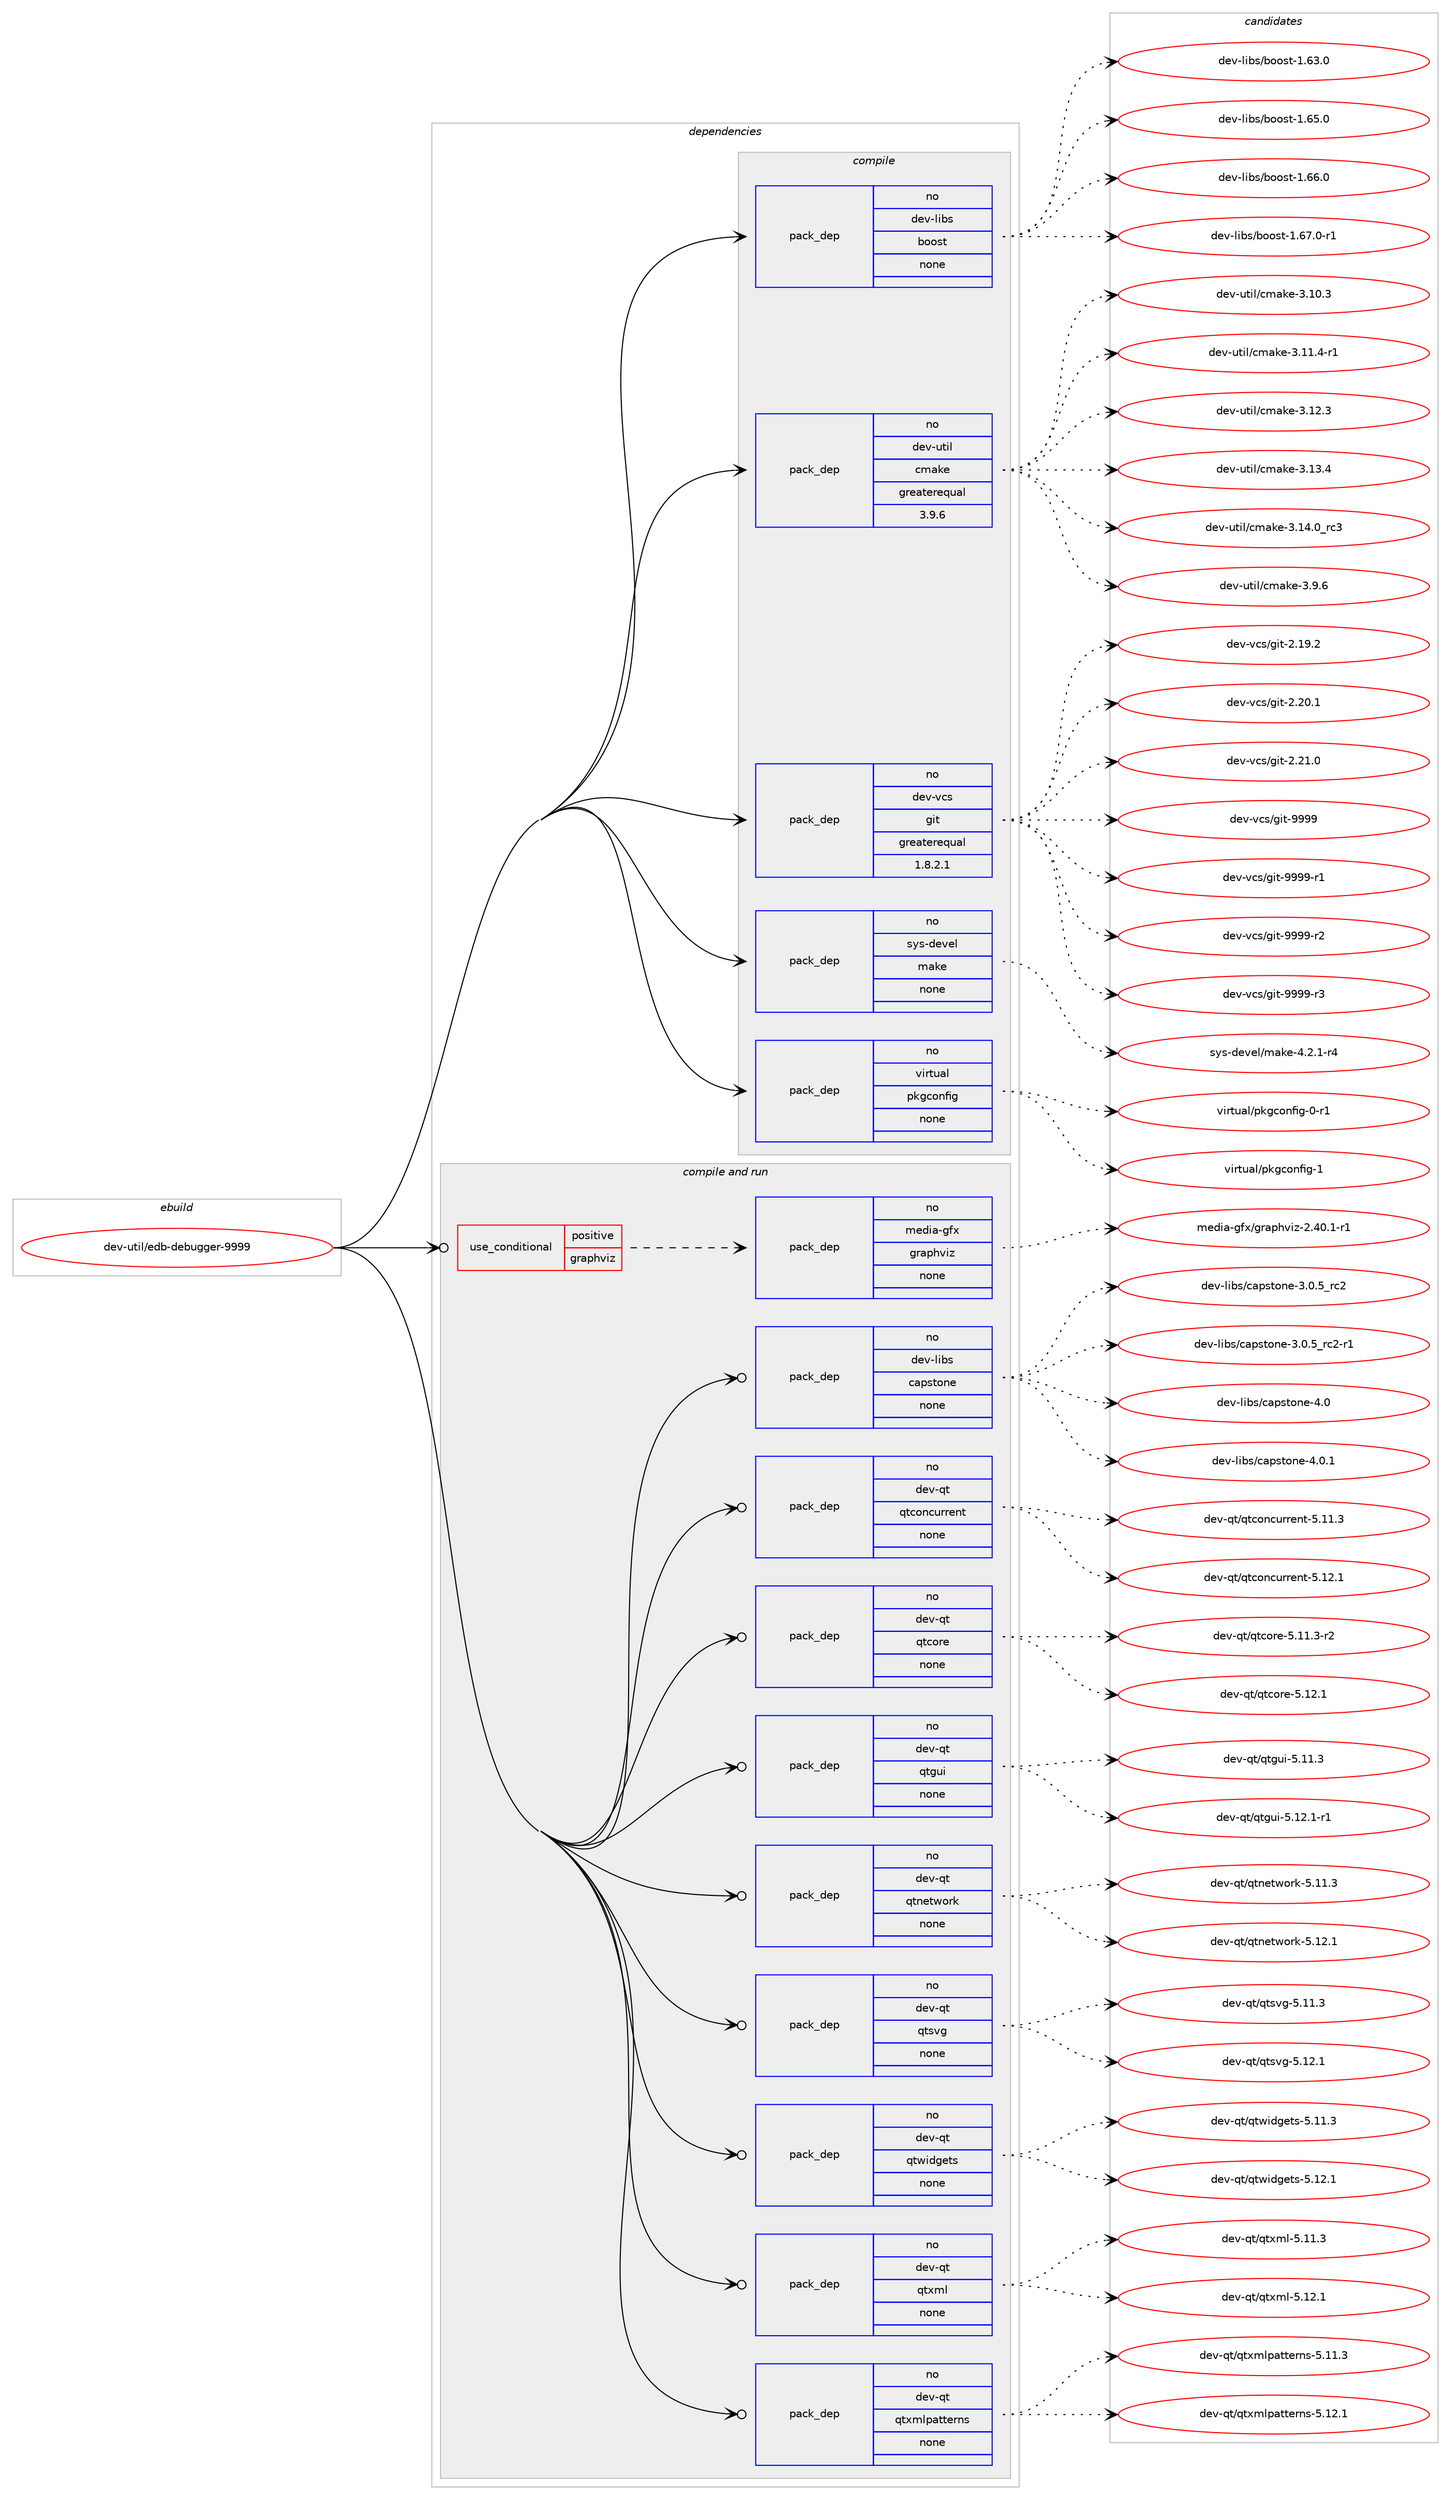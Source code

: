digraph prolog {

# *************
# Graph options
# *************

newrank=true;
concentrate=true;
compound=true;
graph [rankdir=LR,fontname=Helvetica,fontsize=10,ranksep=1.5];#, ranksep=2.5, nodesep=0.2];
edge  [arrowhead=vee];
node  [fontname=Helvetica,fontsize=10];

# **********
# The ebuild
# **********

subgraph cluster_leftcol {
color=gray;
rank=same;
label=<<i>ebuild</i>>;
id [label="dev-util/edb-debugger-9999", color=red, width=4, href="../dev-util/edb-debugger-9999.svg"];
}

# ****************
# The dependencies
# ****************

subgraph cluster_midcol {
color=gray;
label=<<i>dependencies</i>>;
subgraph cluster_compile {
fillcolor="#eeeeee";
style=filled;
label=<<i>compile</i>>;
subgraph pack1096944 {
dependency1544822 [label=<<TABLE BORDER="0" CELLBORDER="1" CELLSPACING="0" CELLPADDING="4" WIDTH="220"><TR><TD ROWSPAN="6" CELLPADDING="30">pack_dep</TD></TR><TR><TD WIDTH="110">no</TD></TR><TR><TD>dev-libs</TD></TR><TR><TD>boost</TD></TR><TR><TD>none</TD></TR><TR><TD></TD></TR></TABLE>>, shape=none, color=blue];
}
id:e -> dependency1544822:w [weight=20,style="solid",arrowhead="vee"];
subgraph pack1096945 {
dependency1544823 [label=<<TABLE BORDER="0" CELLBORDER="1" CELLSPACING="0" CELLPADDING="4" WIDTH="220"><TR><TD ROWSPAN="6" CELLPADDING="30">pack_dep</TD></TR><TR><TD WIDTH="110">no</TD></TR><TR><TD>dev-util</TD></TR><TR><TD>cmake</TD></TR><TR><TD>greaterequal</TD></TR><TR><TD>3.9.6</TD></TR></TABLE>>, shape=none, color=blue];
}
id:e -> dependency1544823:w [weight=20,style="solid",arrowhead="vee"];
subgraph pack1096946 {
dependency1544824 [label=<<TABLE BORDER="0" CELLBORDER="1" CELLSPACING="0" CELLPADDING="4" WIDTH="220"><TR><TD ROWSPAN="6" CELLPADDING="30">pack_dep</TD></TR><TR><TD WIDTH="110">no</TD></TR><TR><TD>dev-vcs</TD></TR><TR><TD>git</TD></TR><TR><TD>greaterequal</TD></TR><TR><TD>1.8.2.1</TD></TR></TABLE>>, shape=none, color=blue];
}
id:e -> dependency1544824:w [weight=20,style="solid",arrowhead="vee"];
subgraph pack1096947 {
dependency1544825 [label=<<TABLE BORDER="0" CELLBORDER="1" CELLSPACING="0" CELLPADDING="4" WIDTH="220"><TR><TD ROWSPAN="6" CELLPADDING="30">pack_dep</TD></TR><TR><TD WIDTH="110">no</TD></TR><TR><TD>sys-devel</TD></TR><TR><TD>make</TD></TR><TR><TD>none</TD></TR><TR><TD></TD></TR></TABLE>>, shape=none, color=blue];
}
id:e -> dependency1544825:w [weight=20,style="solid",arrowhead="vee"];
subgraph pack1096948 {
dependency1544826 [label=<<TABLE BORDER="0" CELLBORDER="1" CELLSPACING="0" CELLPADDING="4" WIDTH="220"><TR><TD ROWSPAN="6" CELLPADDING="30">pack_dep</TD></TR><TR><TD WIDTH="110">no</TD></TR><TR><TD>virtual</TD></TR><TR><TD>pkgconfig</TD></TR><TR><TD>none</TD></TR><TR><TD></TD></TR></TABLE>>, shape=none, color=blue];
}
id:e -> dependency1544826:w [weight=20,style="solid",arrowhead="vee"];
}
subgraph cluster_compileandrun {
fillcolor="#eeeeee";
style=filled;
label=<<i>compile and run</i>>;
subgraph cond424255 {
dependency1544827 [label=<<TABLE BORDER="0" CELLBORDER="1" CELLSPACING="0" CELLPADDING="4"><TR><TD ROWSPAN="3" CELLPADDING="10">use_conditional</TD></TR><TR><TD>positive</TD></TR><TR><TD>graphviz</TD></TR></TABLE>>, shape=none, color=red];
subgraph pack1096949 {
dependency1544828 [label=<<TABLE BORDER="0" CELLBORDER="1" CELLSPACING="0" CELLPADDING="4" WIDTH="220"><TR><TD ROWSPAN="6" CELLPADDING="30">pack_dep</TD></TR><TR><TD WIDTH="110">no</TD></TR><TR><TD>media-gfx</TD></TR><TR><TD>graphviz</TD></TR><TR><TD>none</TD></TR><TR><TD></TD></TR></TABLE>>, shape=none, color=blue];
}
dependency1544827:e -> dependency1544828:w [weight=20,style="dashed",arrowhead="vee"];
}
id:e -> dependency1544827:w [weight=20,style="solid",arrowhead="odotvee"];
subgraph pack1096950 {
dependency1544829 [label=<<TABLE BORDER="0" CELLBORDER="1" CELLSPACING="0" CELLPADDING="4" WIDTH="220"><TR><TD ROWSPAN="6" CELLPADDING="30">pack_dep</TD></TR><TR><TD WIDTH="110">no</TD></TR><TR><TD>dev-libs</TD></TR><TR><TD>capstone</TD></TR><TR><TD>none</TD></TR><TR><TD></TD></TR></TABLE>>, shape=none, color=blue];
}
id:e -> dependency1544829:w [weight=20,style="solid",arrowhead="odotvee"];
subgraph pack1096951 {
dependency1544830 [label=<<TABLE BORDER="0" CELLBORDER="1" CELLSPACING="0" CELLPADDING="4" WIDTH="220"><TR><TD ROWSPAN="6" CELLPADDING="30">pack_dep</TD></TR><TR><TD WIDTH="110">no</TD></TR><TR><TD>dev-qt</TD></TR><TR><TD>qtconcurrent</TD></TR><TR><TD>none</TD></TR><TR><TD></TD></TR></TABLE>>, shape=none, color=blue];
}
id:e -> dependency1544830:w [weight=20,style="solid",arrowhead="odotvee"];
subgraph pack1096952 {
dependency1544831 [label=<<TABLE BORDER="0" CELLBORDER="1" CELLSPACING="0" CELLPADDING="4" WIDTH="220"><TR><TD ROWSPAN="6" CELLPADDING="30">pack_dep</TD></TR><TR><TD WIDTH="110">no</TD></TR><TR><TD>dev-qt</TD></TR><TR><TD>qtcore</TD></TR><TR><TD>none</TD></TR><TR><TD></TD></TR></TABLE>>, shape=none, color=blue];
}
id:e -> dependency1544831:w [weight=20,style="solid",arrowhead="odotvee"];
subgraph pack1096953 {
dependency1544832 [label=<<TABLE BORDER="0" CELLBORDER="1" CELLSPACING="0" CELLPADDING="4" WIDTH="220"><TR><TD ROWSPAN="6" CELLPADDING="30">pack_dep</TD></TR><TR><TD WIDTH="110">no</TD></TR><TR><TD>dev-qt</TD></TR><TR><TD>qtgui</TD></TR><TR><TD>none</TD></TR><TR><TD></TD></TR></TABLE>>, shape=none, color=blue];
}
id:e -> dependency1544832:w [weight=20,style="solid",arrowhead="odotvee"];
subgraph pack1096954 {
dependency1544833 [label=<<TABLE BORDER="0" CELLBORDER="1" CELLSPACING="0" CELLPADDING="4" WIDTH="220"><TR><TD ROWSPAN="6" CELLPADDING="30">pack_dep</TD></TR><TR><TD WIDTH="110">no</TD></TR><TR><TD>dev-qt</TD></TR><TR><TD>qtnetwork</TD></TR><TR><TD>none</TD></TR><TR><TD></TD></TR></TABLE>>, shape=none, color=blue];
}
id:e -> dependency1544833:w [weight=20,style="solid",arrowhead="odotvee"];
subgraph pack1096955 {
dependency1544834 [label=<<TABLE BORDER="0" CELLBORDER="1" CELLSPACING="0" CELLPADDING="4" WIDTH="220"><TR><TD ROWSPAN="6" CELLPADDING="30">pack_dep</TD></TR><TR><TD WIDTH="110">no</TD></TR><TR><TD>dev-qt</TD></TR><TR><TD>qtsvg</TD></TR><TR><TD>none</TD></TR><TR><TD></TD></TR></TABLE>>, shape=none, color=blue];
}
id:e -> dependency1544834:w [weight=20,style="solid",arrowhead="odotvee"];
subgraph pack1096956 {
dependency1544835 [label=<<TABLE BORDER="0" CELLBORDER="1" CELLSPACING="0" CELLPADDING="4" WIDTH="220"><TR><TD ROWSPAN="6" CELLPADDING="30">pack_dep</TD></TR><TR><TD WIDTH="110">no</TD></TR><TR><TD>dev-qt</TD></TR><TR><TD>qtwidgets</TD></TR><TR><TD>none</TD></TR><TR><TD></TD></TR></TABLE>>, shape=none, color=blue];
}
id:e -> dependency1544835:w [weight=20,style="solid",arrowhead="odotvee"];
subgraph pack1096957 {
dependency1544836 [label=<<TABLE BORDER="0" CELLBORDER="1" CELLSPACING="0" CELLPADDING="4" WIDTH="220"><TR><TD ROWSPAN="6" CELLPADDING="30">pack_dep</TD></TR><TR><TD WIDTH="110">no</TD></TR><TR><TD>dev-qt</TD></TR><TR><TD>qtxml</TD></TR><TR><TD>none</TD></TR><TR><TD></TD></TR></TABLE>>, shape=none, color=blue];
}
id:e -> dependency1544836:w [weight=20,style="solid",arrowhead="odotvee"];
subgraph pack1096958 {
dependency1544837 [label=<<TABLE BORDER="0" CELLBORDER="1" CELLSPACING="0" CELLPADDING="4" WIDTH="220"><TR><TD ROWSPAN="6" CELLPADDING="30">pack_dep</TD></TR><TR><TD WIDTH="110">no</TD></TR><TR><TD>dev-qt</TD></TR><TR><TD>qtxmlpatterns</TD></TR><TR><TD>none</TD></TR><TR><TD></TD></TR></TABLE>>, shape=none, color=blue];
}
id:e -> dependency1544837:w [weight=20,style="solid",arrowhead="odotvee"];
}
subgraph cluster_run {
fillcolor="#eeeeee";
style=filled;
label=<<i>run</i>>;
}
}

# **************
# The candidates
# **************

subgraph cluster_choices {
rank=same;
color=gray;
label=<<i>candidates</i>>;

subgraph choice1096944 {
color=black;
nodesep=1;
choice1001011184510810598115479811111111511645494654514648 [label="dev-libs/boost-1.63.0", color=red, width=4,href="../dev-libs/boost-1.63.0.svg"];
choice1001011184510810598115479811111111511645494654534648 [label="dev-libs/boost-1.65.0", color=red, width=4,href="../dev-libs/boost-1.65.0.svg"];
choice1001011184510810598115479811111111511645494654544648 [label="dev-libs/boost-1.66.0", color=red, width=4,href="../dev-libs/boost-1.66.0.svg"];
choice10010111845108105981154798111111115116454946545546484511449 [label="dev-libs/boost-1.67.0-r1", color=red, width=4,href="../dev-libs/boost-1.67.0-r1.svg"];
dependency1544822:e -> choice1001011184510810598115479811111111511645494654514648:w [style=dotted,weight="100"];
dependency1544822:e -> choice1001011184510810598115479811111111511645494654534648:w [style=dotted,weight="100"];
dependency1544822:e -> choice1001011184510810598115479811111111511645494654544648:w [style=dotted,weight="100"];
dependency1544822:e -> choice10010111845108105981154798111111115116454946545546484511449:w [style=dotted,weight="100"];
}
subgraph choice1096945 {
color=black;
nodesep=1;
choice1001011184511711610510847991099710710145514649484651 [label="dev-util/cmake-3.10.3", color=red, width=4,href="../dev-util/cmake-3.10.3.svg"];
choice10010111845117116105108479910997107101455146494946524511449 [label="dev-util/cmake-3.11.4-r1", color=red, width=4,href="../dev-util/cmake-3.11.4-r1.svg"];
choice1001011184511711610510847991099710710145514649504651 [label="dev-util/cmake-3.12.3", color=red, width=4,href="../dev-util/cmake-3.12.3.svg"];
choice1001011184511711610510847991099710710145514649514652 [label="dev-util/cmake-3.13.4", color=red, width=4,href="../dev-util/cmake-3.13.4.svg"];
choice1001011184511711610510847991099710710145514649524648951149951 [label="dev-util/cmake-3.14.0_rc3", color=red, width=4,href="../dev-util/cmake-3.14.0_rc3.svg"];
choice10010111845117116105108479910997107101455146574654 [label="dev-util/cmake-3.9.6", color=red, width=4,href="../dev-util/cmake-3.9.6.svg"];
dependency1544823:e -> choice1001011184511711610510847991099710710145514649484651:w [style=dotted,weight="100"];
dependency1544823:e -> choice10010111845117116105108479910997107101455146494946524511449:w [style=dotted,weight="100"];
dependency1544823:e -> choice1001011184511711610510847991099710710145514649504651:w [style=dotted,weight="100"];
dependency1544823:e -> choice1001011184511711610510847991099710710145514649514652:w [style=dotted,weight="100"];
dependency1544823:e -> choice1001011184511711610510847991099710710145514649524648951149951:w [style=dotted,weight="100"];
dependency1544823:e -> choice10010111845117116105108479910997107101455146574654:w [style=dotted,weight="100"];
}
subgraph choice1096946 {
color=black;
nodesep=1;
choice10010111845118991154710310511645504649574650 [label="dev-vcs/git-2.19.2", color=red, width=4,href="../dev-vcs/git-2.19.2.svg"];
choice10010111845118991154710310511645504650484649 [label="dev-vcs/git-2.20.1", color=red, width=4,href="../dev-vcs/git-2.20.1.svg"];
choice10010111845118991154710310511645504650494648 [label="dev-vcs/git-2.21.0", color=red, width=4,href="../dev-vcs/git-2.21.0.svg"];
choice1001011184511899115471031051164557575757 [label="dev-vcs/git-9999", color=red, width=4,href="../dev-vcs/git-9999.svg"];
choice10010111845118991154710310511645575757574511449 [label="dev-vcs/git-9999-r1", color=red, width=4,href="../dev-vcs/git-9999-r1.svg"];
choice10010111845118991154710310511645575757574511450 [label="dev-vcs/git-9999-r2", color=red, width=4,href="../dev-vcs/git-9999-r2.svg"];
choice10010111845118991154710310511645575757574511451 [label="dev-vcs/git-9999-r3", color=red, width=4,href="../dev-vcs/git-9999-r3.svg"];
dependency1544824:e -> choice10010111845118991154710310511645504649574650:w [style=dotted,weight="100"];
dependency1544824:e -> choice10010111845118991154710310511645504650484649:w [style=dotted,weight="100"];
dependency1544824:e -> choice10010111845118991154710310511645504650494648:w [style=dotted,weight="100"];
dependency1544824:e -> choice1001011184511899115471031051164557575757:w [style=dotted,weight="100"];
dependency1544824:e -> choice10010111845118991154710310511645575757574511449:w [style=dotted,weight="100"];
dependency1544824:e -> choice10010111845118991154710310511645575757574511450:w [style=dotted,weight="100"];
dependency1544824:e -> choice10010111845118991154710310511645575757574511451:w [style=dotted,weight="100"];
}
subgraph choice1096947 {
color=black;
nodesep=1;
choice1151211154510010111810110847109971071014552465046494511452 [label="sys-devel/make-4.2.1-r4", color=red, width=4,href="../sys-devel/make-4.2.1-r4.svg"];
dependency1544825:e -> choice1151211154510010111810110847109971071014552465046494511452:w [style=dotted,weight="100"];
}
subgraph choice1096948 {
color=black;
nodesep=1;
choice11810511411611797108471121071039911111010210510345484511449 [label="virtual/pkgconfig-0-r1", color=red, width=4,href="../virtual/pkgconfig-0-r1.svg"];
choice1181051141161179710847112107103991111101021051034549 [label="virtual/pkgconfig-1", color=red, width=4,href="../virtual/pkgconfig-1.svg"];
dependency1544826:e -> choice11810511411611797108471121071039911111010210510345484511449:w [style=dotted,weight="100"];
dependency1544826:e -> choice1181051141161179710847112107103991111101021051034549:w [style=dotted,weight="100"];
}
subgraph choice1096949 {
color=black;
nodesep=1;
choice10910110010597451031021204710311497112104118105122455046524846494511449 [label="media-gfx/graphviz-2.40.1-r1", color=red, width=4,href="../media-gfx/graphviz-2.40.1-r1.svg"];
dependency1544828:e -> choice10910110010597451031021204710311497112104118105122455046524846494511449:w [style=dotted,weight="100"];
}
subgraph choice1096950 {
color=black;
nodesep=1;
choice1001011184510810598115479997112115116111110101455146484653951149950 [label="dev-libs/capstone-3.0.5_rc2", color=red, width=4,href="../dev-libs/capstone-3.0.5_rc2.svg"];
choice10010111845108105981154799971121151161111101014551464846539511499504511449 [label="dev-libs/capstone-3.0.5_rc2-r1", color=red, width=4,href="../dev-libs/capstone-3.0.5_rc2-r1.svg"];
choice100101118451081059811547999711211511611111010145524648 [label="dev-libs/capstone-4.0", color=red, width=4,href="../dev-libs/capstone-4.0.svg"];
choice1001011184510810598115479997112115116111110101455246484649 [label="dev-libs/capstone-4.0.1", color=red, width=4,href="../dev-libs/capstone-4.0.1.svg"];
dependency1544829:e -> choice1001011184510810598115479997112115116111110101455146484653951149950:w [style=dotted,weight="100"];
dependency1544829:e -> choice10010111845108105981154799971121151161111101014551464846539511499504511449:w [style=dotted,weight="100"];
dependency1544829:e -> choice100101118451081059811547999711211511611111010145524648:w [style=dotted,weight="100"];
dependency1544829:e -> choice1001011184510810598115479997112115116111110101455246484649:w [style=dotted,weight="100"];
}
subgraph choice1096951 {
color=black;
nodesep=1;
choice1001011184511311647113116991111109911711411410111011645534649494651 [label="dev-qt/qtconcurrent-5.11.3", color=red, width=4,href="../dev-qt/qtconcurrent-5.11.3.svg"];
choice1001011184511311647113116991111109911711411410111011645534649504649 [label="dev-qt/qtconcurrent-5.12.1", color=red, width=4,href="../dev-qt/qtconcurrent-5.12.1.svg"];
dependency1544830:e -> choice1001011184511311647113116991111109911711411410111011645534649494651:w [style=dotted,weight="100"];
dependency1544830:e -> choice1001011184511311647113116991111109911711411410111011645534649504649:w [style=dotted,weight="100"];
}
subgraph choice1096952 {
color=black;
nodesep=1;
choice100101118451131164711311699111114101455346494946514511450 [label="dev-qt/qtcore-5.11.3-r2", color=red, width=4,href="../dev-qt/qtcore-5.11.3-r2.svg"];
choice10010111845113116471131169911111410145534649504649 [label="dev-qt/qtcore-5.12.1", color=red, width=4,href="../dev-qt/qtcore-5.12.1.svg"];
dependency1544831:e -> choice100101118451131164711311699111114101455346494946514511450:w [style=dotted,weight="100"];
dependency1544831:e -> choice10010111845113116471131169911111410145534649504649:w [style=dotted,weight="100"];
}
subgraph choice1096953 {
color=black;
nodesep=1;
choice100101118451131164711311610311710545534649494651 [label="dev-qt/qtgui-5.11.3", color=red, width=4,href="../dev-qt/qtgui-5.11.3.svg"];
choice1001011184511311647113116103117105455346495046494511449 [label="dev-qt/qtgui-5.12.1-r1", color=red, width=4,href="../dev-qt/qtgui-5.12.1-r1.svg"];
dependency1544832:e -> choice100101118451131164711311610311710545534649494651:w [style=dotted,weight="100"];
dependency1544832:e -> choice1001011184511311647113116103117105455346495046494511449:w [style=dotted,weight="100"];
}
subgraph choice1096954 {
color=black;
nodesep=1;
choice100101118451131164711311611010111611911111410745534649494651 [label="dev-qt/qtnetwork-5.11.3", color=red, width=4,href="../dev-qt/qtnetwork-5.11.3.svg"];
choice100101118451131164711311611010111611911111410745534649504649 [label="dev-qt/qtnetwork-5.12.1", color=red, width=4,href="../dev-qt/qtnetwork-5.12.1.svg"];
dependency1544833:e -> choice100101118451131164711311611010111611911111410745534649494651:w [style=dotted,weight="100"];
dependency1544833:e -> choice100101118451131164711311611010111611911111410745534649504649:w [style=dotted,weight="100"];
}
subgraph choice1096955 {
color=black;
nodesep=1;
choice100101118451131164711311611511810345534649494651 [label="dev-qt/qtsvg-5.11.3", color=red, width=4,href="../dev-qt/qtsvg-5.11.3.svg"];
choice100101118451131164711311611511810345534649504649 [label="dev-qt/qtsvg-5.12.1", color=red, width=4,href="../dev-qt/qtsvg-5.12.1.svg"];
dependency1544834:e -> choice100101118451131164711311611511810345534649494651:w [style=dotted,weight="100"];
dependency1544834:e -> choice100101118451131164711311611511810345534649504649:w [style=dotted,weight="100"];
}
subgraph choice1096956 {
color=black;
nodesep=1;
choice100101118451131164711311611910510010310111611545534649494651 [label="dev-qt/qtwidgets-5.11.3", color=red, width=4,href="../dev-qt/qtwidgets-5.11.3.svg"];
choice100101118451131164711311611910510010310111611545534649504649 [label="dev-qt/qtwidgets-5.12.1", color=red, width=4,href="../dev-qt/qtwidgets-5.12.1.svg"];
dependency1544835:e -> choice100101118451131164711311611910510010310111611545534649494651:w [style=dotted,weight="100"];
dependency1544835:e -> choice100101118451131164711311611910510010310111611545534649504649:w [style=dotted,weight="100"];
}
subgraph choice1096957 {
color=black;
nodesep=1;
choice100101118451131164711311612010910845534649494651 [label="dev-qt/qtxml-5.11.3", color=red, width=4,href="../dev-qt/qtxml-5.11.3.svg"];
choice100101118451131164711311612010910845534649504649 [label="dev-qt/qtxml-5.12.1", color=red, width=4,href="../dev-qt/qtxml-5.12.1.svg"];
dependency1544836:e -> choice100101118451131164711311612010910845534649494651:w [style=dotted,weight="100"];
dependency1544836:e -> choice100101118451131164711311612010910845534649504649:w [style=dotted,weight="100"];
}
subgraph choice1096958 {
color=black;
nodesep=1;
choice10010111845113116471131161201091081129711611610111411011545534649494651 [label="dev-qt/qtxmlpatterns-5.11.3", color=red, width=4,href="../dev-qt/qtxmlpatterns-5.11.3.svg"];
choice10010111845113116471131161201091081129711611610111411011545534649504649 [label="dev-qt/qtxmlpatterns-5.12.1", color=red, width=4,href="../dev-qt/qtxmlpatterns-5.12.1.svg"];
dependency1544837:e -> choice10010111845113116471131161201091081129711611610111411011545534649494651:w [style=dotted,weight="100"];
dependency1544837:e -> choice10010111845113116471131161201091081129711611610111411011545534649504649:w [style=dotted,weight="100"];
}
}

}
